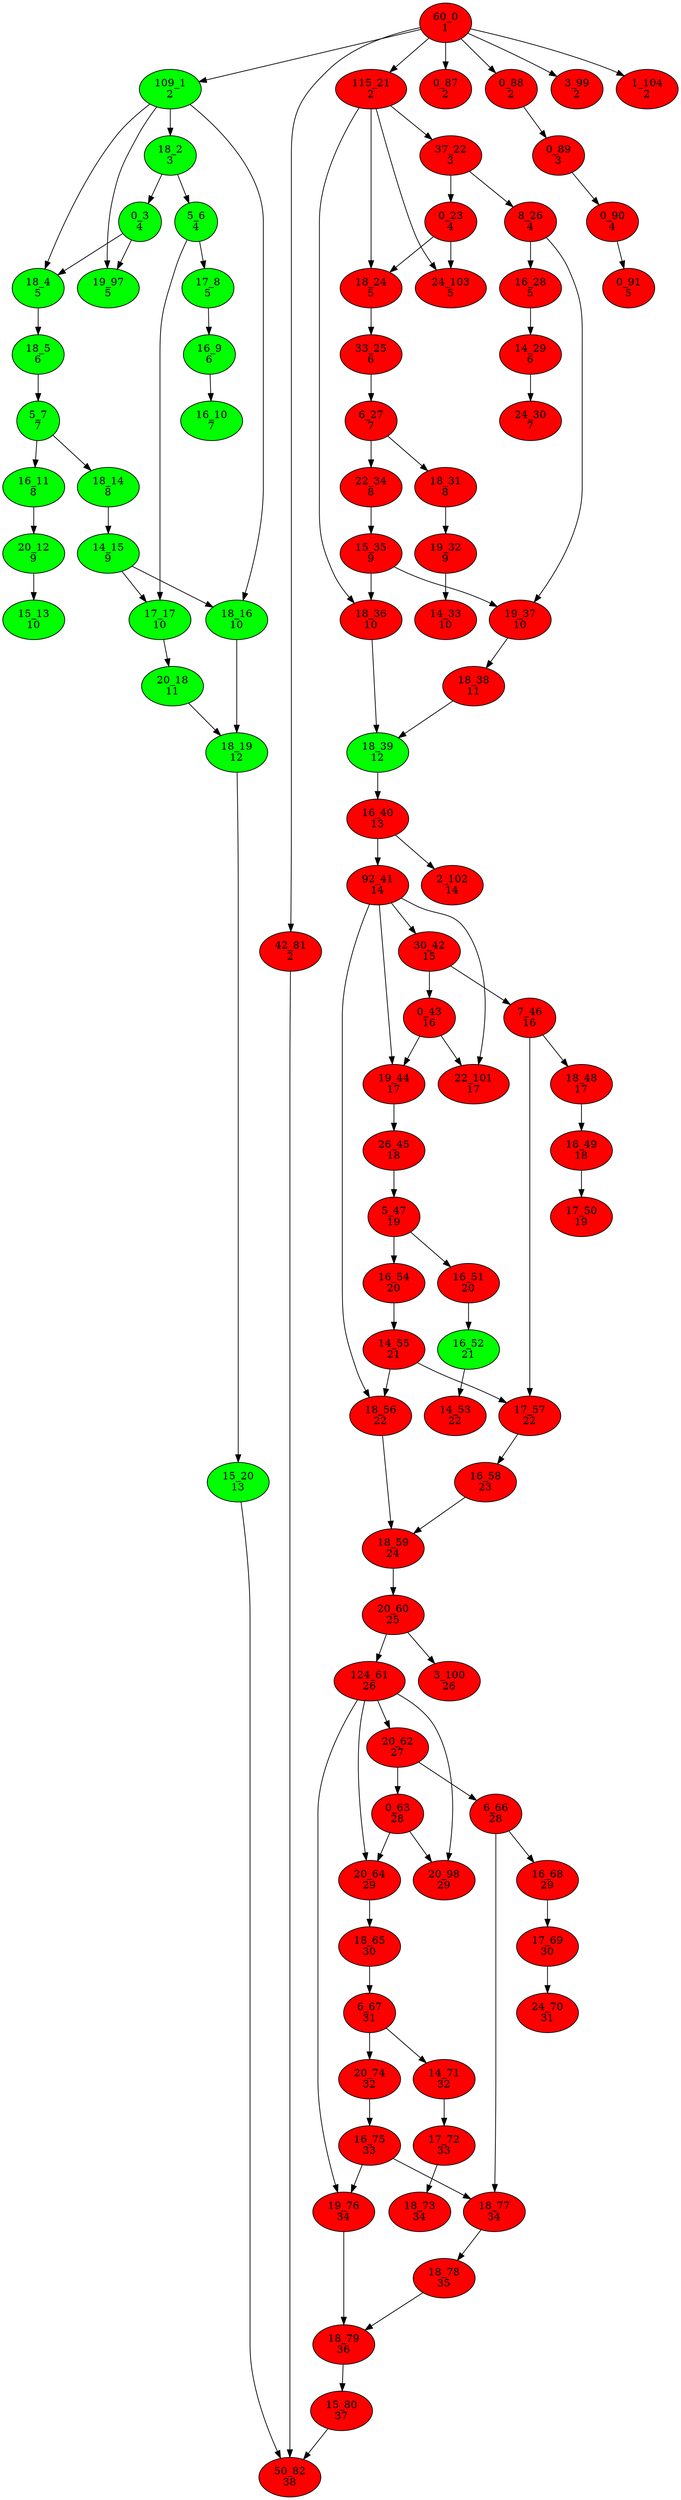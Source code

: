 digraph{
"60_0\n1" [style=filled, fillcolor = red]
"60_0\n1" -> "109_1\n2"
"109_1\n2" [style=filled, fillcolor = green]
"60_0\n1" -> "115_21\n2"
"115_21\n2" [style=filled, fillcolor = red]
"60_0\n1" -> "42_81\n2"
"42_81\n2" [style=filled, fillcolor = red]
"60_0\n1" -> "0_87\n2"
"0_87\n2" [style=filled, fillcolor = red]
"60_0\n1" -> "0_88\n2"
"0_88\n2" [style=filled, fillcolor = red]
"60_0\n1" -> "3_99\n2"
"3_99\n2" [style=filled, fillcolor = red]
"60_0\n1" -> "1_104\n2"
"1_104\n2" [style=filled, fillcolor = red]
"109_1\n2" [style=filled, fillcolor = green]
"109_1\n2" -> "18_2\n3"
"18_2\n3" [style=filled, fillcolor = green]
"109_1\n2" -> "18_4\n5"
"18_4\n5" [style=filled, fillcolor = green]
"109_1\n2" -> "19_97\n5"
"19_97\n5" [style=filled, fillcolor = green]
"109_1\n2" -> "18_16\n10"
"18_16\n10" [style=filled, fillcolor = green]
"115_21\n2" [style=filled, fillcolor = red]
"115_21\n2" -> "37_22\n3"
"37_22\n3" [style=filled, fillcolor = red]
"115_21\n2" -> "18_24\n5"
"18_24\n5" [style=filled, fillcolor = red]
"115_21\n2" -> "24_103\n5"
"24_103\n5" [style=filled, fillcolor = red]
"115_21\n2" -> "18_36\n10"
"18_36\n10" [style=filled, fillcolor = red]
"0_88\n2" [style=filled, fillcolor = red]
"0_88\n2" -> "0_89\n3"
"0_89\n3" [style=filled, fillcolor = red]
"18_2\n3" [style=filled, fillcolor = green]
"18_2\n3" -> "0_3\n4"
"0_3\n4" [style=filled, fillcolor = green]
"18_2\n3" -> "5_6\n4"
"5_6\n4" [style=filled, fillcolor = green]
"37_22\n3" [style=filled, fillcolor = red]
"37_22\n3" -> "0_23\n4"
"0_23\n4" [style=filled, fillcolor = red]
"37_22\n3" -> "8_26\n4"
"8_26\n4" [style=filled, fillcolor = red]
"0_89\n3" [style=filled, fillcolor = red]
"0_89\n3" -> "0_90\n4"
"0_90\n4" [style=filled, fillcolor = red]
"0_3\n4" [style=filled, fillcolor = green]
"0_3\n4" -> "18_4\n5"
"18_4\n5" [style=filled, fillcolor = green]
"0_3\n4" -> "19_97\n5"
"19_97\n5" [style=filled, fillcolor = green]
"5_6\n4" [style=filled, fillcolor = green]
"5_6\n4" -> "17_8\n5"
"17_8\n5" [style=filled, fillcolor = green]
"5_6\n4" -> "17_17\n10"
"17_17\n10" [style=filled, fillcolor = green]
"0_23\n4" [style=filled, fillcolor = red]
"0_23\n4" -> "18_24\n5"
"18_24\n5" [style=filled, fillcolor = red]
"0_23\n4" -> "24_103\n5"
"24_103\n5" [style=filled, fillcolor = red]
"8_26\n4" [style=filled, fillcolor = red]
"8_26\n4" -> "16_28\n5"
"16_28\n5" [style=filled, fillcolor = red]
"8_26\n4" -> "19_37\n10"
"19_37\n10" [style=filled, fillcolor = red]
"0_90\n4" [style=filled, fillcolor = red]
"0_90\n4" -> "0_91\n5"
"0_91\n5" [style=filled, fillcolor = red]
"18_4\n5" [style=filled, fillcolor = green]
"18_4\n5" -> "18_5\n6"
"18_5\n6" [style=filled, fillcolor = green]
"17_8\n5" [style=filled, fillcolor = green]
"17_8\n5" -> "16_9\n6"
"16_9\n6" [style=filled, fillcolor = green]
"18_24\n5" [style=filled, fillcolor = red]
"18_24\n5" -> "33_25\n6"
"33_25\n6" [style=filled, fillcolor = red]
"16_28\n5" [style=filled, fillcolor = red]
"16_28\n5" -> "14_29\n6"
"14_29\n6" [style=filled, fillcolor = red]
"18_5\n6" [style=filled, fillcolor = green]
"18_5\n6" -> "5_7\n7"
"5_7\n7" [style=filled, fillcolor = green]
"16_9\n6" [style=filled, fillcolor = green]
"16_9\n6" -> "16_10\n7"
"16_10\n7" [style=filled, fillcolor = green]
"33_25\n6" [style=filled, fillcolor = red]
"33_25\n6" -> "6_27\n7"
"6_27\n7" [style=filled, fillcolor = red]
"14_29\n6" [style=filled, fillcolor = red]
"14_29\n6" -> "24_30\n7"
"24_30\n7" [style=filled, fillcolor = red]
"5_7\n7" [style=filled, fillcolor = green]
"5_7\n7" -> "16_11\n8"
"16_11\n8" [style=filled, fillcolor = green]
"5_7\n7" -> "18_14\n8"
"18_14\n8" [style=filled, fillcolor = green]
"6_27\n7" [style=filled, fillcolor = red]
"6_27\n7" -> "18_31\n8"
"18_31\n8" [style=filled, fillcolor = red]
"6_27\n7" -> "22_34\n8"
"22_34\n8" [style=filled, fillcolor = red]
"16_11\n8" [style=filled, fillcolor = green]
"16_11\n8" -> "20_12\n9"
"20_12\n9" [style=filled, fillcolor = green]
"18_14\n8" [style=filled, fillcolor = green]
"18_14\n8" -> "14_15\n9"
"14_15\n9" [style=filled, fillcolor = green]
"18_31\n8" [style=filled, fillcolor = red]
"18_31\n8" -> "19_32\n9"
"19_32\n9" [style=filled, fillcolor = red]
"22_34\n8" [style=filled, fillcolor = red]
"22_34\n8" -> "15_35\n9"
"15_35\n9" [style=filled, fillcolor = red]
"14_15\n9" [style=filled, fillcolor = green]
"14_15\n9" -> "18_16\n10"
"18_16\n10" [style=filled, fillcolor = green]
"14_15\n9" -> "17_17\n10"
"17_17\n10" [style=filled, fillcolor = green]
"20_12\n9" [style=filled, fillcolor = green]
"20_12\n9" -> "15_13\n10"
"15_13\n10" [style=filled, fillcolor = green]
"15_35\n9" [style=filled, fillcolor = red]
"15_35\n9" -> "18_36\n10"
"18_36\n10" [style=filled, fillcolor = red]
"15_35\n9" -> "19_37\n10"
"19_37\n10" [style=filled, fillcolor = red]
"19_32\n9" [style=filled, fillcolor = red]
"19_32\n9" -> "14_33\n10"
"14_33\n10" [style=filled, fillcolor = red]
"17_17\n10" [style=filled, fillcolor = green]
"17_17\n10" -> "20_18\n11"
"20_18\n11" [style=filled, fillcolor = green]
"19_37\n10" [style=filled, fillcolor = red]
"19_37\n10" -> "18_38\n11"
"18_38\n11" [style=filled, fillcolor = red]
"18_16\n10" [style=filled, fillcolor = green]
"18_16\n10" -> "18_19\n12"
"18_19\n12" [style=filled, fillcolor = green]
"20_18\n11" [style=filled, fillcolor = green]
"20_18\n11" -> "18_19\n12"
"18_19\n12" [style=filled, fillcolor = green]
"18_36\n10" [style=filled, fillcolor = red]
"18_36\n10" -> "18_39\n12"
"18_39\n12" [style=filled, fillcolor = green]
"18_38\n11" [style=filled, fillcolor = red]
"18_38\n11" -> "18_39\n12"
"18_39\n12" [style=filled, fillcolor = green]
"18_19\n12" [style=filled, fillcolor = green]
"18_19\n12" -> "15_20\n13"
"15_20\n13" [style=filled, fillcolor = green]
"18_39\n12" [style=filled, fillcolor = green]
"18_39\n12" -> "16_40\n13"
"16_40\n13" [style=filled, fillcolor = red]
"16_40\n13" [style=filled, fillcolor = red]
"16_40\n13" -> "92_41\n14"
"92_41\n14" [style=filled, fillcolor = red]
"16_40\n13" -> "2_102\n14"
"2_102\n14" [style=filled, fillcolor = red]
"92_41\n14" [style=filled, fillcolor = red]
"92_41\n14" -> "30_42\n15"
"30_42\n15" [style=filled, fillcolor = red]
"92_41\n14" -> "19_44\n17"
"19_44\n17" [style=filled, fillcolor = red]
"92_41\n14" -> "22_101\n17"
"22_101\n17" [style=filled, fillcolor = red]
"92_41\n14" -> "18_56\n22"
"18_56\n22" [style=filled, fillcolor = red]
"30_42\n15" [style=filled, fillcolor = red]
"30_42\n15" -> "0_43\n16"
"0_43\n16" [style=filled, fillcolor = red]
"30_42\n15" -> "7_46\n16"
"7_46\n16" [style=filled, fillcolor = red]
"0_43\n16" [style=filled, fillcolor = red]
"0_43\n16" -> "19_44\n17"
"19_44\n17" [style=filled, fillcolor = red]
"0_43\n16" -> "22_101\n17"
"22_101\n17" [style=filled, fillcolor = red]
"7_46\n16" [style=filled, fillcolor = red]
"7_46\n16" -> "18_48\n17"
"18_48\n17" [style=filled, fillcolor = red]
"7_46\n16" -> "17_57\n22"
"17_57\n22" [style=filled, fillcolor = red]
"19_44\n17" [style=filled, fillcolor = red]
"19_44\n17" -> "26_45\n18"
"26_45\n18" [style=filled, fillcolor = red]
"18_48\n17" [style=filled, fillcolor = red]
"18_48\n17" -> "16_49\n18"
"16_49\n18" [style=filled, fillcolor = red]
"26_45\n18" [style=filled, fillcolor = red]
"26_45\n18" -> "5_47\n19"
"5_47\n19" [style=filled, fillcolor = red]
"16_49\n18" [style=filled, fillcolor = red]
"16_49\n18" -> "17_50\n19"
"17_50\n19" [style=filled, fillcolor = red]
"5_47\n19" [style=filled, fillcolor = red]
"5_47\n19" -> "16_51\n20"
"16_51\n20" [style=filled, fillcolor = red]
"5_47\n19" -> "16_54\n20"
"16_54\n20" [style=filled, fillcolor = red]
"16_51\n20" [style=filled, fillcolor = red]
"16_51\n20" -> "16_52\n21"
"16_52\n21" [style=filled, fillcolor = green]
"16_54\n20" [style=filled, fillcolor = red]
"16_54\n20" -> "14_55\n21"
"14_55\n21" [style=filled, fillcolor = red]
"14_55\n21" [style=filled, fillcolor = red]
"14_55\n21" -> "18_56\n22"
"18_56\n22" [style=filled, fillcolor = red]
"14_55\n21" -> "17_57\n22"
"17_57\n22" [style=filled, fillcolor = red]
"16_52\n21" [style=filled, fillcolor = green]
"16_52\n21" -> "14_53\n22"
"14_53\n22" [style=filled, fillcolor = red]
"17_57\n22" [style=filled, fillcolor = red]
"17_57\n22" -> "16_58\n23"
"16_58\n23" [style=filled, fillcolor = red]
"18_56\n22" [style=filled, fillcolor = red]
"18_56\n22" -> "18_59\n24"
"18_59\n24" [style=filled, fillcolor = red]
"16_58\n23" [style=filled, fillcolor = red]
"16_58\n23" -> "18_59\n24"
"18_59\n24" [style=filled, fillcolor = red]
"18_59\n24" [style=filled, fillcolor = red]
"18_59\n24" -> "20_60\n25"
"20_60\n25" [style=filled, fillcolor = red]
"20_60\n25" [style=filled, fillcolor = red]
"20_60\n25" -> "124_61\n26"
"124_61\n26" [style=filled, fillcolor = red]
"20_60\n25" -> "3_100\n26"
"3_100\n26" [style=filled, fillcolor = red]
"124_61\n26" [style=filled, fillcolor = red]
"124_61\n26" -> "20_62\n27"
"20_62\n27" [style=filled, fillcolor = red]
"124_61\n26" -> "20_64\n29"
"20_64\n29" [style=filled, fillcolor = red]
"124_61\n26" -> "20_98\n29"
"20_98\n29" [style=filled, fillcolor = red]
"124_61\n26" -> "19_76\n34"
"19_76\n34" [style=filled, fillcolor = red]
"20_62\n27" [style=filled, fillcolor = red]
"20_62\n27" -> "0_63\n28"
"0_63\n28" [style=filled, fillcolor = red]
"20_62\n27" -> "6_66\n28"
"6_66\n28" [style=filled, fillcolor = red]
"0_63\n28" [style=filled, fillcolor = red]
"0_63\n28" -> "20_64\n29"
"20_64\n29" [style=filled, fillcolor = red]
"0_63\n28" -> "20_98\n29"
"20_98\n29" [style=filled, fillcolor = red]
"6_66\n28" [style=filled, fillcolor = red]
"6_66\n28" -> "16_68\n29"
"16_68\n29" [style=filled, fillcolor = red]
"6_66\n28" -> "18_77\n34"
"18_77\n34" [style=filled, fillcolor = red]
"20_64\n29" [style=filled, fillcolor = red]
"20_64\n29" -> "18_65\n30"
"18_65\n30" [style=filled, fillcolor = red]
"16_68\n29" [style=filled, fillcolor = red]
"16_68\n29" -> "17_69\n30"
"17_69\n30" [style=filled, fillcolor = red]
"18_65\n30" [style=filled, fillcolor = red]
"18_65\n30" -> "6_67\n31"
"6_67\n31" [style=filled, fillcolor = red]
"17_69\n30" [style=filled, fillcolor = red]
"17_69\n30" -> "24_70\n31"
"24_70\n31" [style=filled, fillcolor = red]
"6_67\n31" [style=filled, fillcolor = red]
"6_67\n31" -> "14_71\n32"
"14_71\n32" [style=filled, fillcolor = red]
"6_67\n31" -> "20_74\n32"
"20_74\n32" [style=filled, fillcolor = red]
"14_71\n32" [style=filled, fillcolor = red]
"14_71\n32" -> "17_72\n33"
"17_72\n33" [style=filled, fillcolor = red]
"20_74\n32" [style=filled, fillcolor = red]
"20_74\n32" -> "16_75\n33"
"16_75\n33" [style=filled, fillcolor = red]
"16_75\n33" [style=filled, fillcolor = red]
"16_75\n33" -> "19_76\n34"
"19_76\n34" [style=filled, fillcolor = red]
"16_75\n33" -> "18_77\n34"
"18_77\n34" [style=filled, fillcolor = red]
"17_72\n33" [style=filled, fillcolor = red]
"17_72\n33" -> "18_73\n34"
"18_73\n34" [style=filled, fillcolor = red]
"18_77\n34" [style=filled, fillcolor = red]
"18_77\n34" -> "18_78\n35"
"18_78\n35" [style=filled, fillcolor = red]
"19_76\n34" [style=filled, fillcolor = red]
"19_76\n34" -> "18_79\n36"
"18_79\n36" [style=filled, fillcolor = red]
"18_78\n35" [style=filled, fillcolor = red]
"18_78\n35" -> "18_79\n36"
"18_79\n36" [style=filled, fillcolor = red]
"18_79\n36" [style=filled, fillcolor = red]
"18_79\n36" -> "15_80\n37"
"15_80\n37" [style=filled, fillcolor = red]
"42_81\n2" [style=filled, fillcolor = red]
"42_81\n2" -> "50_82\n38"
"50_82\n38" [style=filled, fillcolor = red]
"15_20\n13" [style=filled, fillcolor = green]
"15_20\n13" -> "50_82\n38"
"50_82\n38" [style=filled, fillcolor = red]
"15_80\n37" [style=filled, fillcolor = red]
"15_80\n37" -> "50_82\n38"
"50_82\n38" [style=filled, fillcolor = red]
}